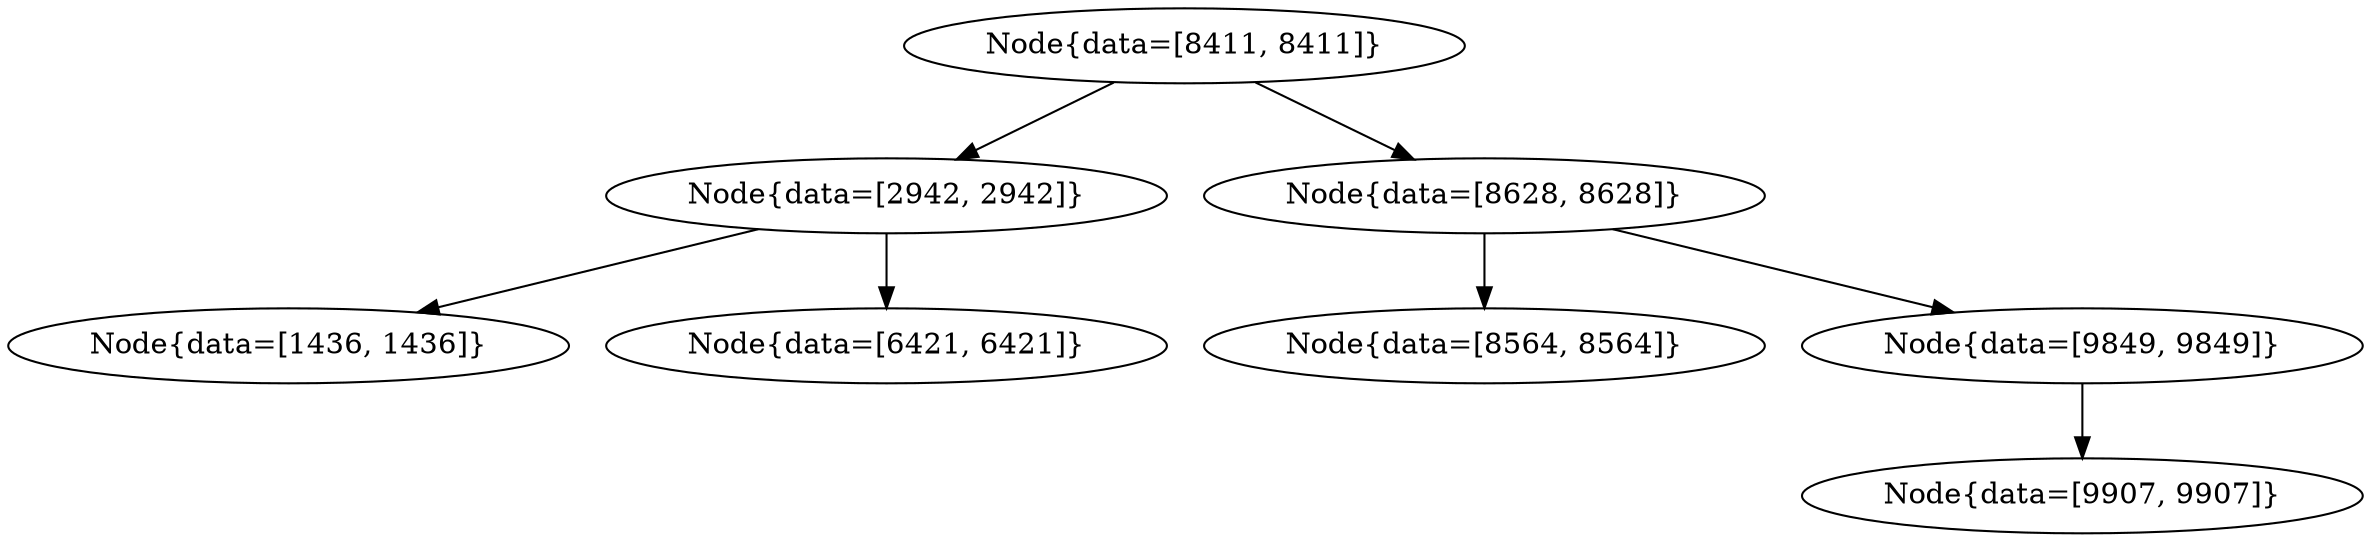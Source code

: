 digraph G{
1359826251 [label="Node{data=[8411, 8411]}"]
1359826251 -> 317927321
317927321 [label="Node{data=[2942, 2942]}"]
317927321 -> 1940612255
1940612255 [label="Node{data=[1436, 1436]}"]
317927321 -> 592313486
592313486 [label="Node{data=[6421, 6421]}"]
1359826251 -> 412191417
412191417 [label="Node{data=[8628, 8628]}"]
412191417 -> 320205269
320205269 [label="Node{data=[8564, 8564]}"]
412191417 -> 993194164
993194164 [label="Node{data=[9849, 9849]}"]
993194164 -> 2010632912
2010632912 [label="Node{data=[9907, 9907]}"]
}